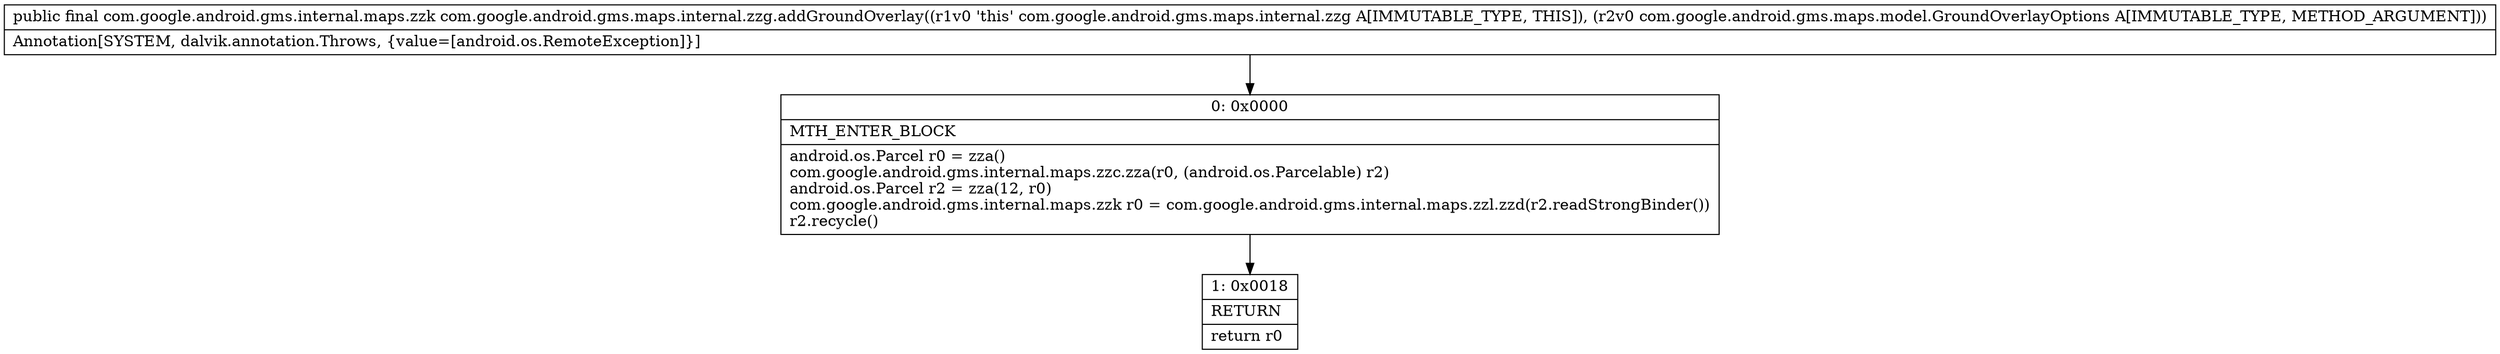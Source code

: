 digraph "CFG forcom.google.android.gms.maps.internal.zzg.addGroundOverlay(Lcom\/google\/android\/gms\/maps\/model\/GroundOverlayOptions;)Lcom\/google\/android\/gms\/internal\/maps\/zzk;" {
Node_0 [shape=record,label="{0\:\ 0x0000|MTH_ENTER_BLOCK\l|android.os.Parcel r0 = zza()\lcom.google.android.gms.internal.maps.zzc.zza(r0, (android.os.Parcelable) r2)\landroid.os.Parcel r2 = zza(12, r0)\lcom.google.android.gms.internal.maps.zzk r0 = com.google.android.gms.internal.maps.zzl.zzd(r2.readStrongBinder())\lr2.recycle()\l}"];
Node_1 [shape=record,label="{1\:\ 0x0018|RETURN\l|return r0\l}"];
MethodNode[shape=record,label="{public final com.google.android.gms.internal.maps.zzk com.google.android.gms.maps.internal.zzg.addGroundOverlay((r1v0 'this' com.google.android.gms.maps.internal.zzg A[IMMUTABLE_TYPE, THIS]), (r2v0 com.google.android.gms.maps.model.GroundOverlayOptions A[IMMUTABLE_TYPE, METHOD_ARGUMENT]))  | Annotation[SYSTEM, dalvik.annotation.Throws, \{value=[android.os.RemoteException]\}]\l}"];
MethodNode -> Node_0;
Node_0 -> Node_1;
}

